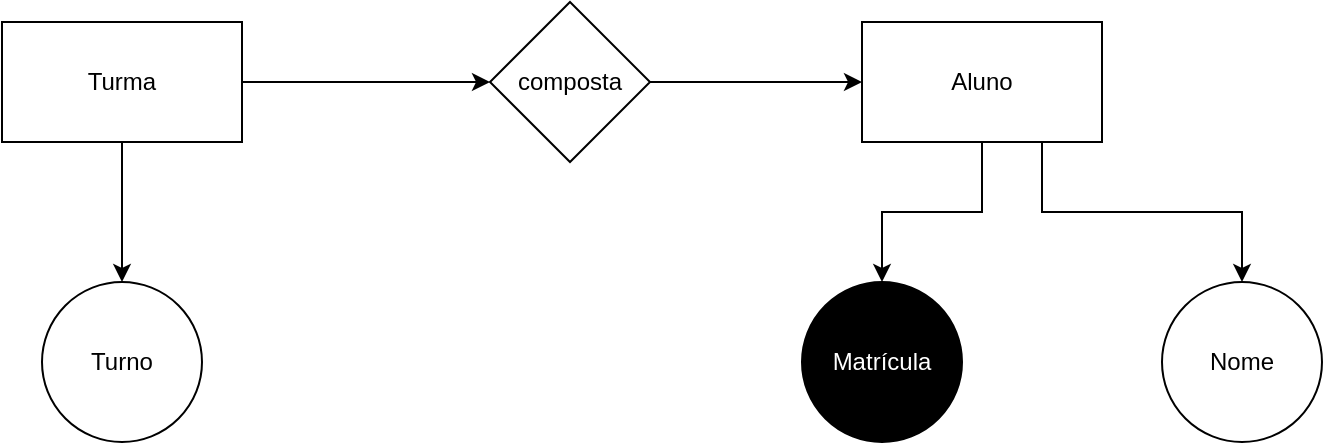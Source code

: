<mxfile version="20.8.21" type="github"><diagram name="Página-1" id="6WTD3WqJGJ6LNUVRWwRW"><mxGraphModel dx="1562" dy="846" grid="1" gridSize="10" guides="1" tooltips="1" connect="1" arrows="1" fold="1" page="1" pageScale="1" pageWidth="827" pageHeight="1169" math="0" shadow="0"><root><mxCell id="0"/><mxCell id="1" parent="0"/><mxCell id="kYNzvMQNaJVVnLYbmMwI-3" value="" style="edgeStyle=orthogonalEdgeStyle;rounded=0;orthogonalLoop=1;jettySize=auto;html=1;" edge="1" parent="1" source="kYNzvMQNaJVVnLYbmMwI-1" target="kYNzvMQNaJVVnLYbmMwI-2"><mxGeometry relative="1" as="geometry"/></mxCell><mxCell id="kYNzvMQNaJVVnLYbmMwI-7" value="" style="edgeStyle=orthogonalEdgeStyle;rounded=0;orthogonalLoop=1;jettySize=auto;html=1;" edge="1" parent="1" source="kYNzvMQNaJVVnLYbmMwI-1" target="kYNzvMQNaJVVnLYbmMwI-6"><mxGeometry relative="1" as="geometry"/></mxCell><mxCell id="kYNzvMQNaJVVnLYbmMwI-1" value="Turma" style="rounded=0;whiteSpace=wrap;html=1;" vertex="1" parent="1"><mxGeometry x="130" y="180" width="120" height="60" as="geometry"/></mxCell><mxCell id="kYNzvMQNaJVVnLYbmMwI-5" value="" style="edgeStyle=orthogonalEdgeStyle;rounded=0;orthogonalLoop=1;jettySize=auto;html=1;" edge="1" parent="1" source="kYNzvMQNaJVVnLYbmMwI-2" target="kYNzvMQNaJVVnLYbmMwI-4"><mxGeometry relative="1" as="geometry"/></mxCell><mxCell id="kYNzvMQNaJVVnLYbmMwI-2" value="composta" style="rhombus;whiteSpace=wrap;html=1;rounded=0;" vertex="1" parent="1"><mxGeometry x="374" y="170" width="80" height="80" as="geometry"/></mxCell><mxCell id="kYNzvMQNaJVVnLYbmMwI-9" value="" style="edgeStyle=orthogonalEdgeStyle;rounded=0;orthogonalLoop=1;jettySize=auto;html=1;" edge="1" parent="1" source="kYNzvMQNaJVVnLYbmMwI-4" target="kYNzvMQNaJVVnLYbmMwI-8"><mxGeometry relative="1" as="geometry"/></mxCell><mxCell id="kYNzvMQNaJVVnLYbmMwI-10" style="edgeStyle=orthogonalEdgeStyle;rounded=0;orthogonalLoop=1;jettySize=auto;html=1;exitX=0.75;exitY=1;exitDx=0;exitDy=0;" edge="1" parent="1" source="kYNzvMQNaJVVnLYbmMwI-4" target="kYNzvMQNaJVVnLYbmMwI-11"><mxGeometry relative="1" as="geometry"><mxPoint x="740" y="310" as="targetPoint"/></mxGeometry></mxCell><mxCell id="kYNzvMQNaJVVnLYbmMwI-4" value="Aluno" style="whiteSpace=wrap;html=1;rounded=0;" vertex="1" parent="1"><mxGeometry x="560" y="180" width="120" height="60" as="geometry"/></mxCell><mxCell id="kYNzvMQNaJVVnLYbmMwI-6" value="Turno" style="ellipse;whiteSpace=wrap;html=1;rounded=0;" vertex="1" parent="1"><mxGeometry x="150" y="310" width="80" height="80" as="geometry"/></mxCell><mxCell id="kYNzvMQNaJVVnLYbmMwI-8" value="&lt;font color=&quot;#FFFFFF&quot;&gt;Matrícula&lt;/font&gt;" style="ellipse;whiteSpace=wrap;html=1;rounded=0;fillColor=#000000;" vertex="1" parent="1"><mxGeometry x="530" y="310" width="80" height="80" as="geometry"/></mxCell><mxCell id="kYNzvMQNaJVVnLYbmMwI-11" value="Nome" style="ellipse;whiteSpace=wrap;html=1;aspect=fixed;" vertex="1" parent="1"><mxGeometry x="710" y="310" width="80" height="80" as="geometry"/></mxCell></root></mxGraphModel></diagram></mxfile>